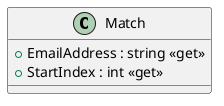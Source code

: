 @startuml
class Match {
    + EmailAddress : string <<get>>
    + StartIndex : int <<get>>
}
@enduml
